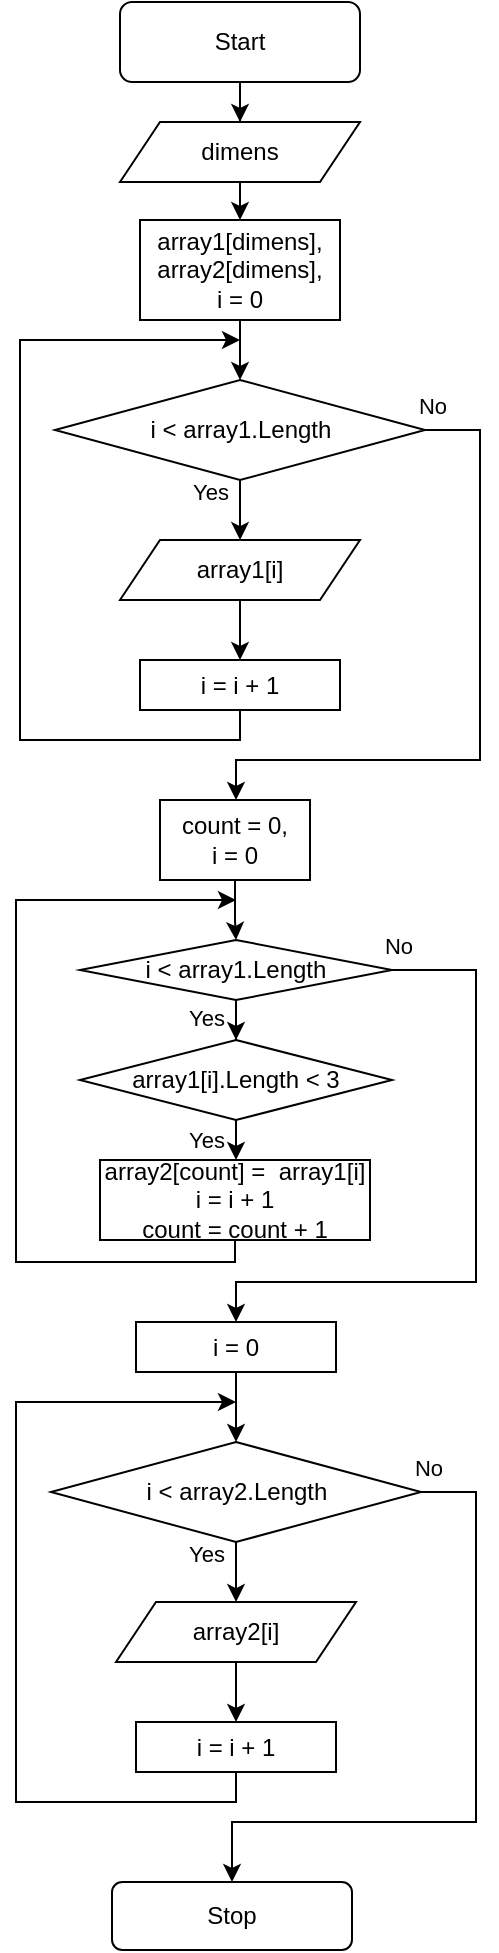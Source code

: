 <mxfile version="20.4.0" type="device"><diagram id="C5RBs43oDa-KdzZeNtuy" name="Page-1"><mxGraphModel dx="1185" dy="662" grid="1" gridSize="10" guides="1" tooltips="1" connect="1" arrows="1" fold="1" page="1" pageScale="1" pageWidth="827" pageHeight="1169" math="0" shadow="0"><root><mxCell id="WIyWlLk6GJQsqaUBKTNV-0"/><mxCell id="WIyWlLk6GJQsqaUBKTNV-1" parent="WIyWlLk6GJQsqaUBKTNV-0"/><mxCell id="5Xh2yzvuGQ_uOfkk6gTY-0" value="" style="edgeStyle=orthogonalEdgeStyle;rounded=0;orthogonalLoop=1;jettySize=auto;html=1;" parent="WIyWlLk6GJQsqaUBKTNV-1" source="WIyWlLk6GJQsqaUBKTNV-3" target="Ny4V4Kbxtz4JZfsGs3hJ-0" edge="1"><mxGeometry relative="1" as="geometry"><mxPoint x="220" y="100" as="targetPoint"/></mxGeometry></mxCell><mxCell id="WIyWlLk6GJQsqaUBKTNV-3" value="Start" style="rounded=1;whiteSpace=wrap;html=1;fontSize=12;glass=0;strokeWidth=1;shadow=0;" parent="WIyWlLk6GJQsqaUBKTNV-1" vertex="1"><mxGeometry x="160" y="30" width="120" height="40" as="geometry"/></mxCell><mxCell id="WIyWlLk6GJQsqaUBKTNV-11" value="Stop" style="rounded=1;whiteSpace=wrap;html=1;fontSize=12;glass=0;strokeWidth=1;shadow=0;" parent="WIyWlLk6GJQsqaUBKTNV-1" vertex="1"><mxGeometry x="156" y="970" width="120" height="34" as="geometry"/></mxCell><mxCell id="5Xh2yzvuGQ_uOfkk6gTY-2" value="" style="edgeStyle=orthogonalEdgeStyle;rounded=0;orthogonalLoop=1;jettySize=auto;html=1;" parent="WIyWlLk6GJQsqaUBKTNV-1" source="aDyeJu5Fv7fALkK9HnE0-7" target="5Xh2yzvuGQ_uOfkk6gTY-1" edge="1"><mxGeometry relative="1" as="geometry"/></mxCell><mxCell id="aDyeJu5Fv7fALkK9HnE0-7" value="array1[dimens],&lt;br&gt;array2[dimens],&lt;br&gt;i = 0" style="rounded=0;whiteSpace=wrap;html=1;" parent="WIyWlLk6GJQsqaUBKTNV-1" vertex="1"><mxGeometry x="170" y="139" width="100" height="50" as="geometry"/></mxCell><mxCell id="5Xh2yzvuGQ_uOfkk6gTY-11" value="" style="edgeStyle=orthogonalEdgeStyle;rounded=0;orthogonalLoop=1;jettySize=auto;html=1;exitX=0.5;exitY=1;exitDx=0;exitDy=0;" parent="WIyWlLk6GJQsqaUBKTNV-1" source="Ny4V4Kbxtz4JZfsGs3hJ-3" target="5Xh2yzvuGQ_uOfkk6gTY-9" edge="1"><mxGeometry relative="1" as="geometry"><mxPoint x="220" y="419" as="sourcePoint"/></mxGeometry></mxCell><mxCell id="5Xh2yzvuGQ_uOfkk6gTY-3" value="" style="edgeStyle=orthogonalEdgeStyle;rounded=0;orthogonalLoop=1;jettySize=auto;html=1;" parent="WIyWlLk6GJQsqaUBKTNV-1" source="5Xh2yzvuGQ_uOfkk6gTY-1" edge="1"><mxGeometry relative="1" as="geometry"><mxPoint x="220.034" y="299.008" as="targetPoint"/></mxGeometry></mxCell><mxCell id="5Xh2yzvuGQ_uOfkk6gTY-19" value="Yes" style="edgeLabel;html=1;align=center;verticalAlign=middle;resizable=0;points=[];" parent="5Xh2yzvuGQ_uOfkk6gTY-3" vertex="1" connectable="0"><mxGeometry x="-0.787" relative="1" as="geometry"><mxPoint x="-15" y="2" as="offset"/></mxGeometry></mxCell><mxCell id="5Xh2yzvuGQ_uOfkk6gTY-16" style="edgeStyle=orthogonalEdgeStyle;rounded=0;orthogonalLoop=1;jettySize=auto;html=1;entryX=0.5;entryY=0;entryDx=0;entryDy=0;" parent="WIyWlLk6GJQsqaUBKTNV-1" source="5Xh2yzvuGQ_uOfkk6gTY-1" target="Ny4V4Kbxtz4JZfsGs3hJ-5" edge="1"><mxGeometry relative="1" as="geometry"><Array as="points"><mxPoint x="340" y="244"/><mxPoint x="340" y="409"/><mxPoint x="218" y="409"/><mxPoint x="218" y="429"/></Array><mxPoint x="280" y="430" as="targetPoint"/></mxGeometry></mxCell><mxCell id="5Xh2yzvuGQ_uOfkk6gTY-22" value="No" style="edgeLabel;html=1;align=center;verticalAlign=middle;resizable=0;points=[];" parent="5Xh2yzvuGQ_uOfkk6gTY-16" vertex="1" connectable="0"><mxGeometry x="-0.982" y="1" relative="1" as="geometry"><mxPoint y="-11" as="offset"/></mxGeometry></mxCell><mxCell id="5Xh2yzvuGQ_uOfkk6gTY-1" value="i &amp;lt; array1.Length" style="rhombus;whiteSpace=wrap;html=1;" parent="WIyWlLk6GJQsqaUBKTNV-1" vertex="1"><mxGeometry x="127.5" y="219" width="185" height="50" as="geometry"/></mxCell><mxCell id="5Xh2yzvuGQ_uOfkk6gTY-14" style="edgeStyle=orthogonalEdgeStyle;rounded=0;orthogonalLoop=1;jettySize=auto;html=1;" parent="WIyWlLk6GJQsqaUBKTNV-1" source="5Xh2yzvuGQ_uOfkk6gTY-9" edge="1"><mxGeometry relative="1" as="geometry"><mxPoint x="220" y="199" as="targetPoint"/><Array as="points"><mxPoint x="220" y="399"/><mxPoint x="110" y="399"/><mxPoint x="110" y="199"/></Array></mxGeometry></mxCell><mxCell id="5Xh2yzvuGQ_uOfkk6gTY-9" value="i = i + 1" style="rounded=0;whiteSpace=wrap;html=1;" parent="WIyWlLk6GJQsqaUBKTNV-1" vertex="1"><mxGeometry x="170" y="359" width="100" height="25" as="geometry"/></mxCell><mxCell id="Ny4V4Kbxtz4JZfsGs3hJ-2" style="edgeStyle=orthogonalEdgeStyle;rounded=0;orthogonalLoop=1;jettySize=auto;html=1;exitX=0.5;exitY=1;exitDx=0;exitDy=0;entryX=0.5;entryY=0;entryDx=0;entryDy=0;" edge="1" parent="WIyWlLk6GJQsqaUBKTNV-1" source="Ny4V4Kbxtz4JZfsGs3hJ-0" target="aDyeJu5Fv7fALkK9HnE0-7"><mxGeometry relative="1" as="geometry"/></mxCell><mxCell id="Ny4V4Kbxtz4JZfsGs3hJ-0" value="dimens" style="shape=parallelogram;perimeter=parallelogramPerimeter;whiteSpace=wrap;html=1;fixedSize=1;" vertex="1" parent="WIyWlLk6GJQsqaUBKTNV-1"><mxGeometry x="160" y="90" width="120" height="30" as="geometry"/></mxCell><mxCell id="Ny4V4Kbxtz4JZfsGs3hJ-3" value="array1[i]" style="shape=parallelogram;perimeter=parallelogramPerimeter;whiteSpace=wrap;html=1;fixedSize=1;" vertex="1" parent="WIyWlLk6GJQsqaUBKTNV-1"><mxGeometry x="160" y="299" width="120" height="30" as="geometry"/></mxCell><mxCell id="Ny4V4Kbxtz4JZfsGs3hJ-5" value="count = 0,&lt;br&gt;i = 0" style="rounded=0;whiteSpace=wrap;html=1;" vertex="1" parent="WIyWlLk6GJQsqaUBKTNV-1"><mxGeometry x="180" y="429" width="75" height="40" as="geometry"/></mxCell><mxCell id="Ny4V4Kbxtz4JZfsGs3hJ-6" value="" style="edgeStyle=orthogonalEdgeStyle;rounded=0;orthogonalLoop=1;jettySize=auto;html=1;exitX=0.5;exitY=1;exitDx=0;exitDy=0;" edge="1" parent="WIyWlLk6GJQsqaUBKTNV-1" target="Ny4V4Kbxtz4JZfsGs3hJ-12" source="Ny4V4Kbxtz4JZfsGs3hJ-5"><mxGeometry relative="1" as="geometry"><mxPoint x="218.034" y="469" as="sourcePoint"/></mxGeometry></mxCell><mxCell id="Ny4V4Kbxtz4JZfsGs3hJ-8" value="" style="edgeStyle=orthogonalEdgeStyle;rounded=0;orthogonalLoop=1;jettySize=auto;html=1;entryX=0.5;entryY=0;entryDx=0;entryDy=0;" edge="1" parent="WIyWlLk6GJQsqaUBKTNV-1" source="Ny4V4Kbxtz4JZfsGs3hJ-12" target="Ny4V4Kbxtz4JZfsGs3hJ-17"><mxGeometry relative="1" as="geometry"><mxPoint x="218.034" y="569.008" as="targetPoint"/></mxGeometry></mxCell><mxCell id="Ny4V4Kbxtz4JZfsGs3hJ-9" value="Yes" style="edgeLabel;html=1;align=center;verticalAlign=middle;resizable=0;points=[];" vertex="1" connectable="0" parent="Ny4V4Kbxtz4JZfsGs3hJ-8"><mxGeometry x="-0.787" relative="1" as="geometry"><mxPoint x="-15" y="2" as="offset"/></mxGeometry></mxCell><mxCell id="Ny4V4Kbxtz4JZfsGs3hJ-10" style="edgeStyle=orthogonalEdgeStyle;rounded=0;orthogonalLoop=1;jettySize=auto;html=1;exitX=1;exitY=0.5;exitDx=0;exitDy=0;" edge="1" parent="WIyWlLk6GJQsqaUBKTNV-1" source="Ny4V4Kbxtz4JZfsGs3hJ-12"><mxGeometry relative="1" as="geometry"><Array as="points"><mxPoint x="338" y="514"/><mxPoint x="338" y="670"/><mxPoint x="218" y="670"/></Array><mxPoint x="218" y="690" as="targetPoint"/></mxGeometry></mxCell><mxCell id="Ny4V4Kbxtz4JZfsGs3hJ-11" value="No" style="edgeLabel;html=1;align=center;verticalAlign=middle;resizable=0;points=[];" vertex="1" connectable="0" parent="Ny4V4Kbxtz4JZfsGs3hJ-10"><mxGeometry x="-0.982" y="1" relative="1" as="geometry"><mxPoint y="-11" as="offset"/></mxGeometry></mxCell><mxCell id="Ny4V4Kbxtz4JZfsGs3hJ-12" value="i &amp;lt; array1.Length" style="rhombus;whiteSpace=wrap;html=1;" vertex="1" parent="WIyWlLk6GJQsqaUBKTNV-1"><mxGeometry x="140" y="499" width="156" height="30" as="geometry"/></mxCell><mxCell id="Ny4V4Kbxtz4JZfsGs3hJ-13" style="edgeStyle=orthogonalEdgeStyle;rounded=0;orthogonalLoop=1;jettySize=auto;html=1;" edge="1" parent="WIyWlLk6GJQsqaUBKTNV-1" source="Ny4V4Kbxtz4JZfsGs3hJ-14"><mxGeometry relative="1" as="geometry"><mxPoint x="218" y="479" as="targetPoint"/><Array as="points"><mxPoint x="218" y="660"/><mxPoint x="108" y="660"/><mxPoint x="108" y="479"/></Array></mxGeometry></mxCell><mxCell id="Ny4V4Kbxtz4JZfsGs3hJ-14" value="array2[count] =&amp;nbsp; array1[i]&lt;br&gt;i = i + 1&lt;br&gt;count = count + 1" style="rounded=0;whiteSpace=wrap;html=1;" vertex="1" parent="WIyWlLk6GJQsqaUBKTNV-1"><mxGeometry x="150" y="609" width="135" height="40" as="geometry"/></mxCell><mxCell id="Ny4V4Kbxtz4JZfsGs3hJ-17" value="array1[i].Length &amp;lt; 3" style="rhombus;whiteSpace=wrap;html=1;" vertex="1" parent="WIyWlLk6GJQsqaUBKTNV-1"><mxGeometry x="140" y="549" width="156" height="40" as="geometry"/></mxCell><mxCell id="Ny4V4Kbxtz4JZfsGs3hJ-18" value="" style="edgeStyle=orthogonalEdgeStyle;rounded=0;orthogonalLoop=1;jettySize=auto;html=1;entryX=0.5;entryY=0;entryDx=0;entryDy=0;" edge="1" parent="WIyWlLk6GJQsqaUBKTNV-1"><mxGeometry relative="1" as="geometry"><mxPoint x="218" y="609" as="targetPoint"/><mxPoint x="218" y="589" as="sourcePoint"/></mxGeometry></mxCell><mxCell id="Ny4V4Kbxtz4JZfsGs3hJ-19" value="Yes" style="edgeLabel;html=1;align=center;verticalAlign=middle;resizable=0;points=[];" vertex="1" connectable="0" parent="Ny4V4Kbxtz4JZfsGs3hJ-18"><mxGeometry x="-0.787" relative="1" as="geometry"><mxPoint x="-15" y="8" as="offset"/></mxGeometry></mxCell><mxCell id="Ny4V4Kbxtz4JZfsGs3hJ-21" value="" style="edgeStyle=orthogonalEdgeStyle;rounded=0;orthogonalLoop=1;jettySize=auto;html=1;exitX=0.5;exitY=1;exitDx=0;exitDy=0;" edge="1" parent="WIyWlLk6GJQsqaUBKTNV-1" source="Ny4V4Kbxtz4JZfsGs3hJ-29" target="Ny4V4Kbxtz4JZfsGs3hJ-28"><mxGeometry relative="1" as="geometry"><mxPoint x="218" y="950" as="sourcePoint"/></mxGeometry></mxCell><mxCell id="Ny4V4Kbxtz4JZfsGs3hJ-22" value="" style="edgeStyle=orthogonalEdgeStyle;rounded=0;orthogonalLoop=1;jettySize=auto;html=1;" edge="1" parent="WIyWlLk6GJQsqaUBKTNV-1" source="Ny4V4Kbxtz4JZfsGs3hJ-26"><mxGeometry relative="1" as="geometry"><mxPoint x="218.034" y="830.008" as="targetPoint"/></mxGeometry></mxCell><mxCell id="Ny4V4Kbxtz4JZfsGs3hJ-23" value="Yes" style="edgeLabel;html=1;align=center;verticalAlign=middle;resizable=0;points=[];" vertex="1" connectable="0" parent="Ny4V4Kbxtz4JZfsGs3hJ-22"><mxGeometry x="-0.787" relative="1" as="geometry"><mxPoint x="-15" y="2" as="offset"/></mxGeometry></mxCell><mxCell id="Ny4V4Kbxtz4JZfsGs3hJ-24" style="edgeStyle=orthogonalEdgeStyle;rounded=0;orthogonalLoop=1;jettySize=auto;html=1;entryX=0.5;entryY=0;entryDx=0;entryDy=0;" edge="1" parent="WIyWlLk6GJQsqaUBKTNV-1" source="Ny4V4Kbxtz4JZfsGs3hJ-26"><mxGeometry relative="1" as="geometry"><Array as="points"><mxPoint x="338" y="775"/><mxPoint x="338" y="940"/><mxPoint x="216" y="940"/><mxPoint x="216" y="970"/></Array><mxPoint x="215.5" y="970.0" as="targetPoint"/></mxGeometry></mxCell><mxCell id="Ny4V4Kbxtz4JZfsGs3hJ-25" value="No" style="edgeLabel;html=1;align=center;verticalAlign=middle;resizable=0;points=[];" vertex="1" connectable="0" parent="Ny4V4Kbxtz4JZfsGs3hJ-24"><mxGeometry x="-0.982" y="1" relative="1" as="geometry"><mxPoint y="-11" as="offset"/></mxGeometry></mxCell><mxCell id="Ny4V4Kbxtz4JZfsGs3hJ-26" value="i &amp;lt; array2.Length" style="rhombus;whiteSpace=wrap;html=1;" vertex="1" parent="WIyWlLk6GJQsqaUBKTNV-1"><mxGeometry x="125.5" y="750" width="185" height="50" as="geometry"/></mxCell><mxCell id="Ny4V4Kbxtz4JZfsGs3hJ-27" style="edgeStyle=orthogonalEdgeStyle;rounded=0;orthogonalLoop=1;jettySize=auto;html=1;" edge="1" parent="WIyWlLk6GJQsqaUBKTNV-1" source="Ny4V4Kbxtz4JZfsGs3hJ-28"><mxGeometry relative="1" as="geometry"><mxPoint x="218" y="730" as="targetPoint"/><Array as="points"><mxPoint x="218" y="930"/><mxPoint x="108" y="930"/><mxPoint x="108" y="730"/><mxPoint x="218" y="730"/></Array></mxGeometry></mxCell><mxCell id="Ny4V4Kbxtz4JZfsGs3hJ-28" value="i = i + 1" style="rounded=0;whiteSpace=wrap;html=1;" vertex="1" parent="WIyWlLk6GJQsqaUBKTNV-1"><mxGeometry x="168" y="890" width="100" height="25" as="geometry"/></mxCell><mxCell id="Ny4V4Kbxtz4JZfsGs3hJ-29" value="array2[i]" style="shape=parallelogram;perimeter=parallelogramPerimeter;whiteSpace=wrap;html=1;fixedSize=1;" vertex="1" parent="WIyWlLk6GJQsqaUBKTNV-1"><mxGeometry x="158" y="830" width="120" height="30" as="geometry"/></mxCell><mxCell id="Ny4V4Kbxtz4JZfsGs3hJ-31" value="" style="edgeStyle=orthogonalEdgeStyle;rounded=0;orthogonalLoop=1;jettySize=auto;html=1;" edge="1" parent="WIyWlLk6GJQsqaUBKTNV-1" source="Ny4V4Kbxtz4JZfsGs3hJ-30"><mxGeometry relative="1" as="geometry"><mxPoint x="218" y="750" as="targetPoint"/></mxGeometry></mxCell><mxCell id="Ny4V4Kbxtz4JZfsGs3hJ-30" value="i = 0" style="rounded=0;whiteSpace=wrap;html=1;" vertex="1" parent="WIyWlLk6GJQsqaUBKTNV-1"><mxGeometry x="168" y="690" width="100" height="25" as="geometry"/></mxCell></root></mxGraphModel></diagram></mxfile>